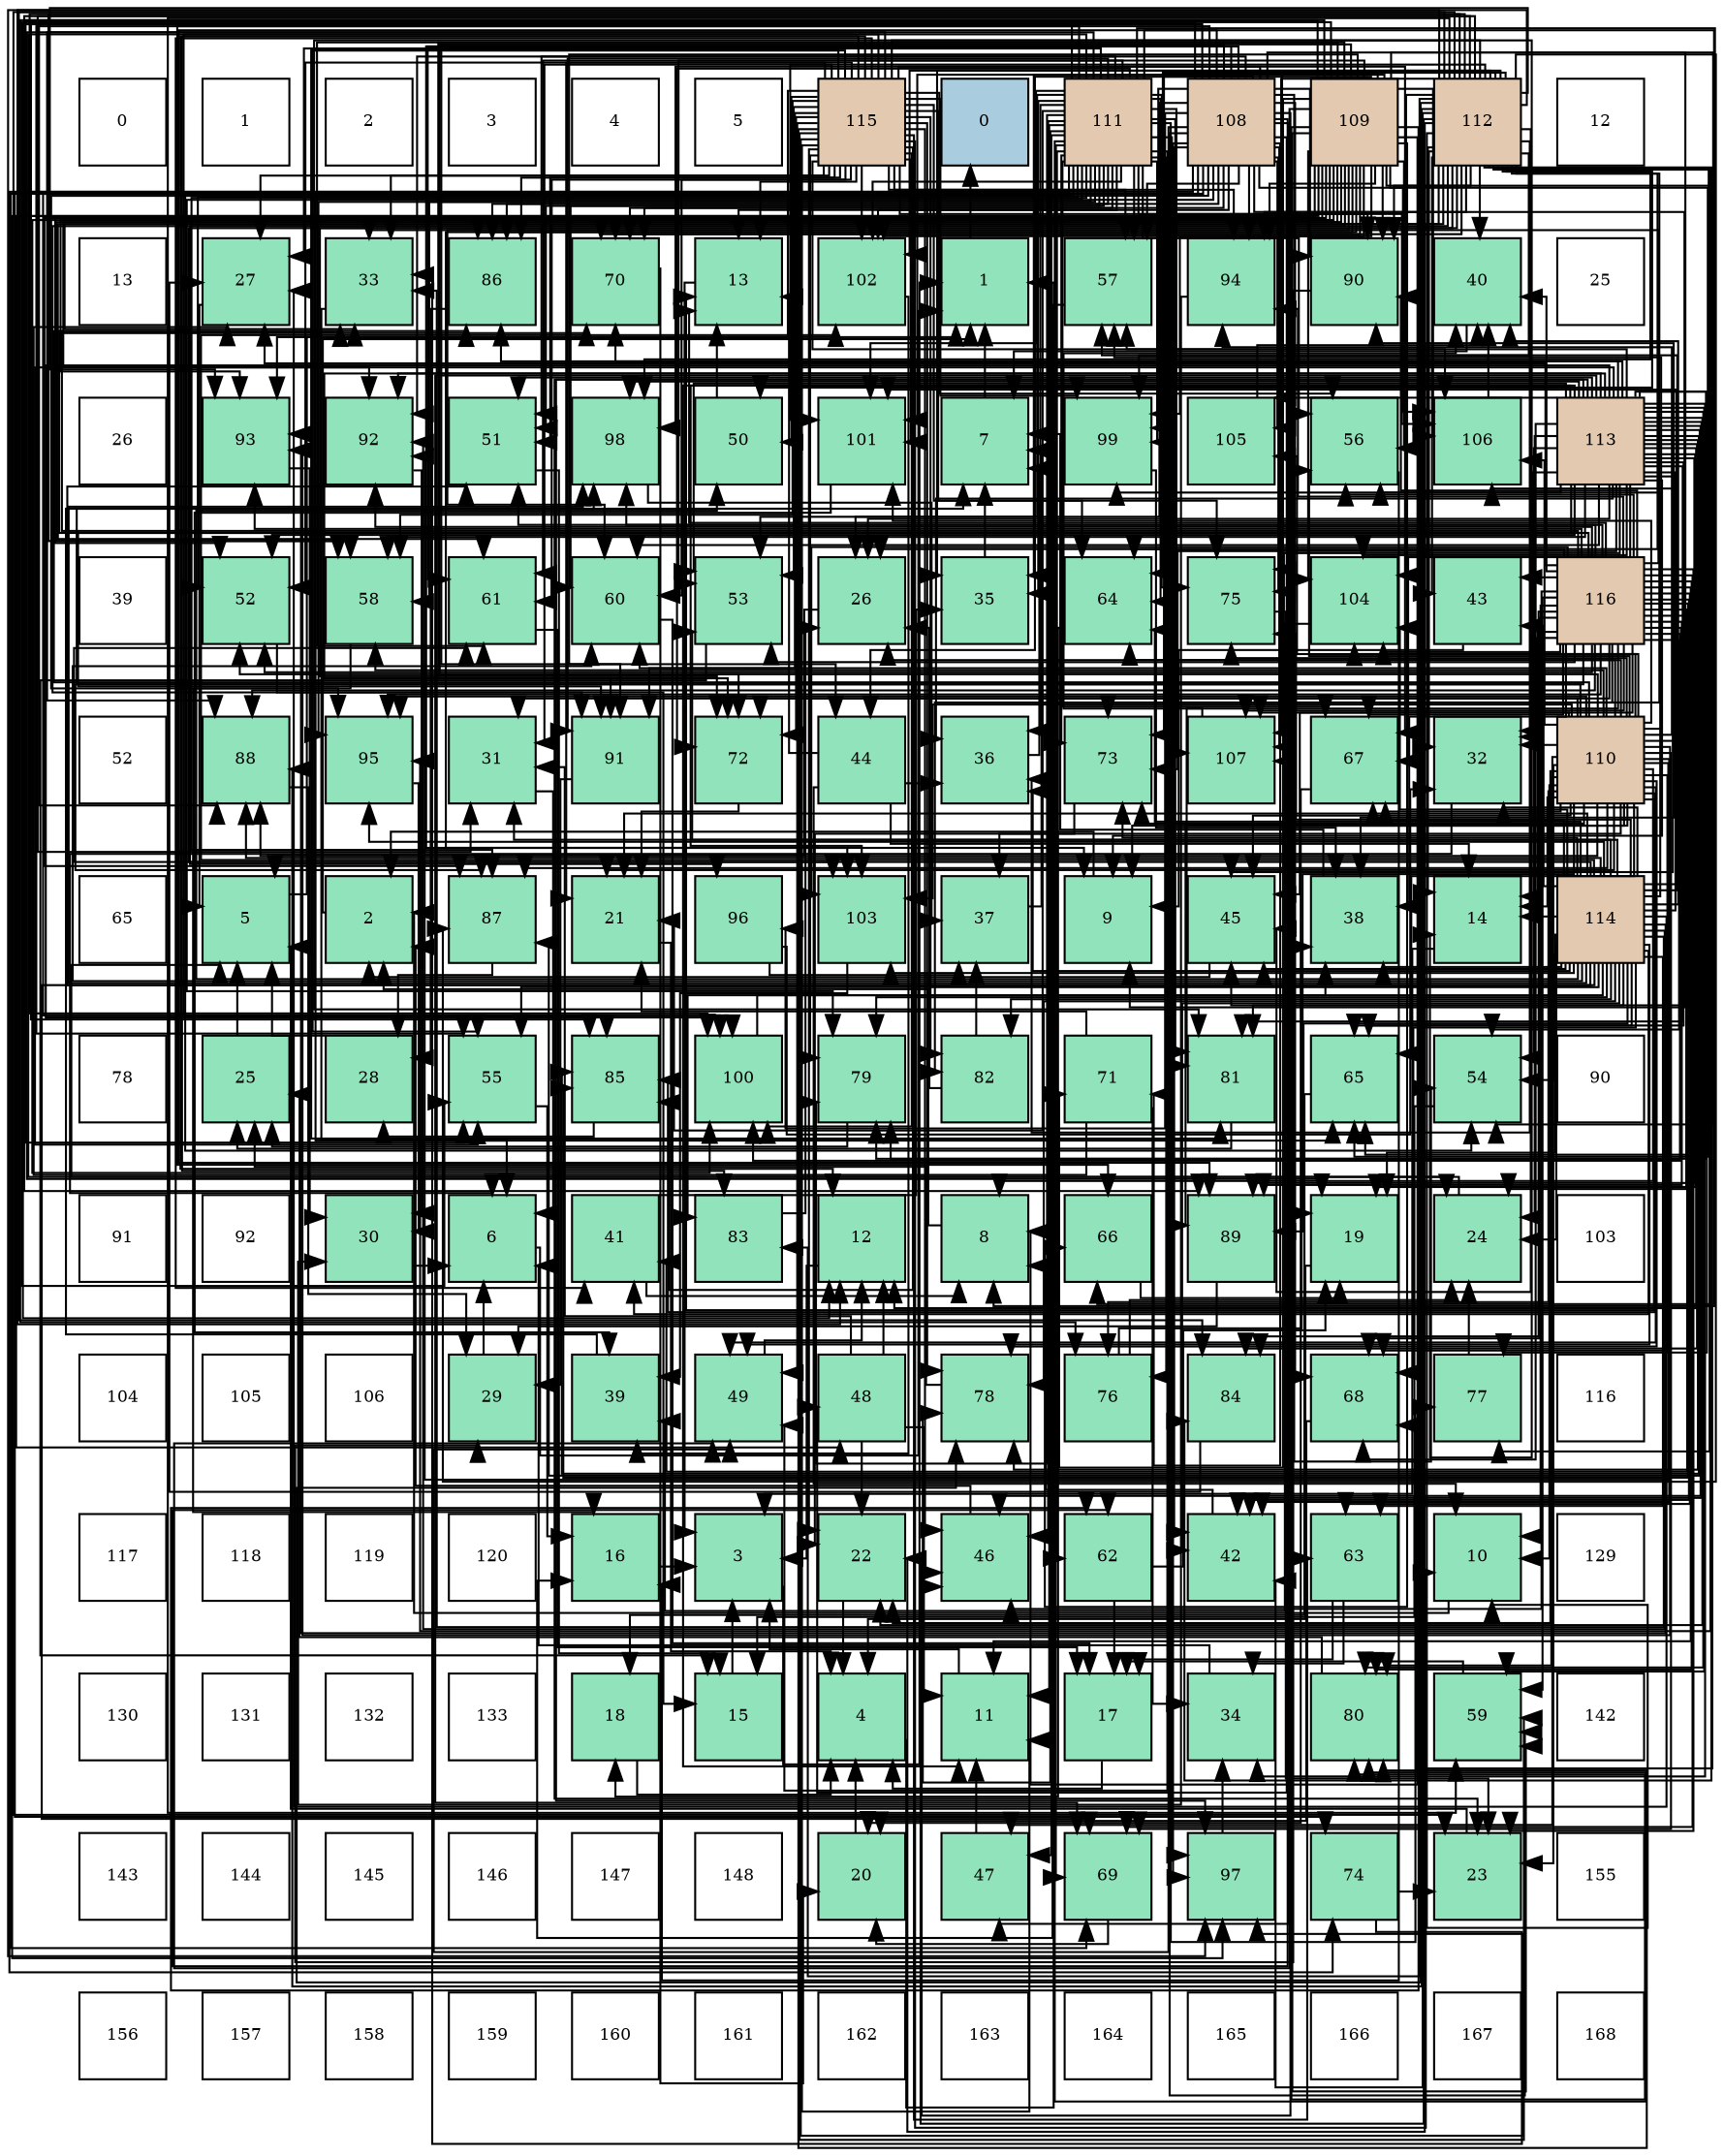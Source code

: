 digraph layout{
 rankdir=TB;
 splines=ortho;
 node [style=filled shape=square fixedsize=true width=0.6];
0[label="0", fontsize=8, fillcolor="#ffffff"];
1[label="1", fontsize=8, fillcolor="#ffffff"];
2[label="2", fontsize=8, fillcolor="#ffffff"];
3[label="3", fontsize=8, fillcolor="#ffffff"];
4[label="4", fontsize=8, fillcolor="#ffffff"];
5[label="5", fontsize=8, fillcolor="#ffffff"];
6[label="115", fontsize=8, fillcolor="#e3c9af"];
7[label="0", fontsize=8, fillcolor="#a9ccde"];
8[label="111", fontsize=8, fillcolor="#e3c9af"];
9[label="108", fontsize=8, fillcolor="#e3c9af"];
10[label="109", fontsize=8, fillcolor="#e3c9af"];
11[label="112", fontsize=8, fillcolor="#e3c9af"];
12[label="12", fontsize=8, fillcolor="#ffffff"];
13[label="13", fontsize=8, fillcolor="#ffffff"];
14[label="27", fontsize=8, fillcolor="#91e3bb"];
15[label="33", fontsize=8, fillcolor="#91e3bb"];
16[label="86", fontsize=8, fillcolor="#91e3bb"];
17[label="70", fontsize=8, fillcolor="#91e3bb"];
18[label="13", fontsize=8, fillcolor="#91e3bb"];
19[label="102", fontsize=8, fillcolor="#91e3bb"];
20[label="1", fontsize=8, fillcolor="#91e3bb"];
21[label="57", fontsize=8, fillcolor="#91e3bb"];
22[label="94", fontsize=8, fillcolor="#91e3bb"];
23[label="90", fontsize=8, fillcolor="#91e3bb"];
24[label="40", fontsize=8, fillcolor="#91e3bb"];
25[label="25", fontsize=8, fillcolor="#ffffff"];
26[label="26", fontsize=8, fillcolor="#ffffff"];
27[label="93", fontsize=8, fillcolor="#91e3bb"];
28[label="92", fontsize=8, fillcolor="#91e3bb"];
29[label="51", fontsize=8, fillcolor="#91e3bb"];
30[label="98", fontsize=8, fillcolor="#91e3bb"];
31[label="50", fontsize=8, fillcolor="#91e3bb"];
32[label="101", fontsize=8, fillcolor="#91e3bb"];
33[label="7", fontsize=8, fillcolor="#91e3bb"];
34[label="99", fontsize=8, fillcolor="#91e3bb"];
35[label="105", fontsize=8, fillcolor="#91e3bb"];
36[label="56", fontsize=8, fillcolor="#91e3bb"];
37[label="106", fontsize=8, fillcolor="#91e3bb"];
38[label="113", fontsize=8, fillcolor="#e3c9af"];
39[label="39", fontsize=8, fillcolor="#ffffff"];
40[label="52", fontsize=8, fillcolor="#91e3bb"];
41[label="58", fontsize=8, fillcolor="#91e3bb"];
42[label="61", fontsize=8, fillcolor="#91e3bb"];
43[label="60", fontsize=8, fillcolor="#91e3bb"];
44[label="53", fontsize=8, fillcolor="#91e3bb"];
45[label="26", fontsize=8, fillcolor="#91e3bb"];
46[label="35", fontsize=8, fillcolor="#91e3bb"];
47[label="64", fontsize=8, fillcolor="#91e3bb"];
48[label="75", fontsize=8, fillcolor="#91e3bb"];
49[label="104", fontsize=8, fillcolor="#91e3bb"];
50[label="43", fontsize=8, fillcolor="#91e3bb"];
51[label="116", fontsize=8, fillcolor="#e3c9af"];
52[label="52", fontsize=8, fillcolor="#ffffff"];
53[label="88", fontsize=8, fillcolor="#91e3bb"];
54[label="95", fontsize=8, fillcolor="#91e3bb"];
55[label="31", fontsize=8, fillcolor="#91e3bb"];
56[label="91", fontsize=8, fillcolor="#91e3bb"];
57[label="72", fontsize=8, fillcolor="#91e3bb"];
58[label="44", fontsize=8, fillcolor="#91e3bb"];
59[label="36", fontsize=8, fillcolor="#91e3bb"];
60[label="73", fontsize=8, fillcolor="#91e3bb"];
61[label="107", fontsize=8, fillcolor="#91e3bb"];
62[label="67", fontsize=8, fillcolor="#91e3bb"];
63[label="32", fontsize=8, fillcolor="#91e3bb"];
64[label="110", fontsize=8, fillcolor="#e3c9af"];
65[label="65", fontsize=8, fillcolor="#ffffff"];
66[label="5", fontsize=8, fillcolor="#91e3bb"];
67[label="2", fontsize=8, fillcolor="#91e3bb"];
68[label="87", fontsize=8, fillcolor="#91e3bb"];
69[label="21", fontsize=8, fillcolor="#91e3bb"];
70[label="96", fontsize=8, fillcolor="#91e3bb"];
71[label="103", fontsize=8, fillcolor="#91e3bb"];
72[label="37", fontsize=8, fillcolor="#91e3bb"];
73[label="9", fontsize=8, fillcolor="#91e3bb"];
74[label="45", fontsize=8, fillcolor="#91e3bb"];
75[label="38", fontsize=8, fillcolor="#91e3bb"];
76[label="14", fontsize=8, fillcolor="#91e3bb"];
77[label="114", fontsize=8, fillcolor="#e3c9af"];
78[label="78", fontsize=8, fillcolor="#ffffff"];
79[label="25", fontsize=8, fillcolor="#91e3bb"];
80[label="28", fontsize=8, fillcolor="#91e3bb"];
81[label="55", fontsize=8, fillcolor="#91e3bb"];
82[label="85", fontsize=8, fillcolor="#91e3bb"];
83[label="100", fontsize=8, fillcolor="#91e3bb"];
84[label="79", fontsize=8, fillcolor="#91e3bb"];
85[label="82", fontsize=8, fillcolor="#91e3bb"];
86[label="71", fontsize=8, fillcolor="#91e3bb"];
87[label="81", fontsize=8, fillcolor="#91e3bb"];
88[label="65", fontsize=8, fillcolor="#91e3bb"];
89[label="54", fontsize=8, fillcolor="#91e3bb"];
90[label="90", fontsize=8, fillcolor="#ffffff"];
91[label="91", fontsize=8, fillcolor="#ffffff"];
92[label="92", fontsize=8, fillcolor="#ffffff"];
93[label="30", fontsize=8, fillcolor="#91e3bb"];
94[label="6", fontsize=8, fillcolor="#91e3bb"];
95[label="41", fontsize=8, fillcolor="#91e3bb"];
96[label="83", fontsize=8, fillcolor="#91e3bb"];
97[label="12", fontsize=8, fillcolor="#91e3bb"];
98[label="8", fontsize=8, fillcolor="#91e3bb"];
99[label="66", fontsize=8, fillcolor="#91e3bb"];
100[label="89", fontsize=8, fillcolor="#91e3bb"];
101[label="19", fontsize=8, fillcolor="#91e3bb"];
102[label="24", fontsize=8, fillcolor="#91e3bb"];
103[label="103", fontsize=8, fillcolor="#ffffff"];
104[label="104", fontsize=8, fillcolor="#ffffff"];
105[label="105", fontsize=8, fillcolor="#ffffff"];
106[label="106", fontsize=8, fillcolor="#ffffff"];
107[label="29", fontsize=8, fillcolor="#91e3bb"];
108[label="39", fontsize=8, fillcolor="#91e3bb"];
109[label="49", fontsize=8, fillcolor="#91e3bb"];
110[label="48", fontsize=8, fillcolor="#91e3bb"];
111[label="78", fontsize=8, fillcolor="#91e3bb"];
112[label="76", fontsize=8, fillcolor="#91e3bb"];
113[label="84", fontsize=8, fillcolor="#91e3bb"];
114[label="68", fontsize=8, fillcolor="#91e3bb"];
115[label="77", fontsize=8, fillcolor="#91e3bb"];
116[label="116", fontsize=8, fillcolor="#ffffff"];
117[label="117", fontsize=8, fillcolor="#ffffff"];
118[label="118", fontsize=8, fillcolor="#ffffff"];
119[label="119", fontsize=8, fillcolor="#ffffff"];
120[label="120", fontsize=8, fillcolor="#ffffff"];
121[label="16", fontsize=8, fillcolor="#91e3bb"];
122[label="3", fontsize=8, fillcolor="#91e3bb"];
123[label="22", fontsize=8, fillcolor="#91e3bb"];
124[label="46", fontsize=8, fillcolor="#91e3bb"];
125[label="62", fontsize=8, fillcolor="#91e3bb"];
126[label="42", fontsize=8, fillcolor="#91e3bb"];
127[label="63", fontsize=8, fillcolor="#91e3bb"];
128[label="10", fontsize=8, fillcolor="#91e3bb"];
129[label="129", fontsize=8, fillcolor="#ffffff"];
130[label="130", fontsize=8, fillcolor="#ffffff"];
131[label="131", fontsize=8, fillcolor="#ffffff"];
132[label="132", fontsize=8, fillcolor="#ffffff"];
133[label="133", fontsize=8, fillcolor="#ffffff"];
134[label="18", fontsize=8, fillcolor="#91e3bb"];
135[label="15", fontsize=8, fillcolor="#91e3bb"];
136[label="4", fontsize=8, fillcolor="#91e3bb"];
137[label="11", fontsize=8, fillcolor="#91e3bb"];
138[label="17", fontsize=8, fillcolor="#91e3bb"];
139[label="34", fontsize=8, fillcolor="#91e3bb"];
140[label="80", fontsize=8, fillcolor="#91e3bb"];
141[label="59", fontsize=8, fillcolor="#91e3bb"];
142[label="142", fontsize=8, fillcolor="#ffffff"];
143[label="143", fontsize=8, fillcolor="#ffffff"];
144[label="144", fontsize=8, fillcolor="#ffffff"];
145[label="145", fontsize=8, fillcolor="#ffffff"];
146[label="146", fontsize=8, fillcolor="#ffffff"];
147[label="147", fontsize=8, fillcolor="#ffffff"];
148[label="148", fontsize=8, fillcolor="#ffffff"];
149[label="20", fontsize=8, fillcolor="#91e3bb"];
150[label="47", fontsize=8, fillcolor="#91e3bb"];
151[label="69", fontsize=8, fillcolor="#91e3bb"];
152[label="97", fontsize=8, fillcolor="#91e3bb"];
153[label="74", fontsize=8, fillcolor="#91e3bb"];
154[label="23", fontsize=8, fillcolor="#91e3bb"];
155[label="155", fontsize=8, fillcolor="#ffffff"];
156[label="156", fontsize=8, fillcolor="#ffffff"];
157[label="157", fontsize=8, fillcolor="#ffffff"];
158[label="158", fontsize=8, fillcolor="#ffffff"];
159[label="159", fontsize=8, fillcolor="#ffffff"];
160[label="160", fontsize=8, fillcolor="#ffffff"];
161[label="161", fontsize=8, fillcolor="#ffffff"];
162[label="162", fontsize=8, fillcolor="#ffffff"];
163[label="163", fontsize=8, fillcolor="#ffffff"];
164[label="164", fontsize=8, fillcolor="#ffffff"];
165[label="165", fontsize=8, fillcolor="#ffffff"];
166[label="166", fontsize=8, fillcolor="#ffffff"];
167[label="167", fontsize=8, fillcolor="#ffffff"];
168[label="168", fontsize=8, fillcolor="#ffffff"];
edge [constraint=false, style=vis];20 -> 7;
67 -> 20;
122 -> 20;
136 -> 20;
66 -> 20;
94 -> 20;
33 -> 20;
98 -> 67;
73 -> 67;
128 -> 67;
137 -> 122;
97 -> 122;
18 -> 122;
76 -> 122;
135 -> 122;
121 -> 122;
138 -> 136;
134 -> 136;
101 -> 136;
149 -> 136;
69 -> 136;
123 -> 136;
154 -> 66;
102 -> 66;
79 -> 66;
45 -> 66;
14 -> 66;
80 -> 66;
107 -> 94;
93 -> 94;
55 -> 94;
63 -> 94;
15 -> 94;
139 -> 94;
46 -> 33;
59 -> 33;
72 -> 33;
75 -> 33;
108 -> 33;
24 -> 33;
95 -> 98;
95 -> 46;
126 -> 98;
50 -> 73;
58 -> 128;
58 -> 18;
58 -> 76;
58 -> 59;
74 -> 67;
124 -> 67;
150 -> 137;
110 -> 137;
110 -> 97;
110 -> 123;
110 -> 55;
109 -> 97;
31 -> 18;
29 -> 135;
40 -> 135;
44 -> 135;
89 -> 135;
81 -> 121;
36 -> 121;
21 -> 121;
41 -> 121;
141 -> 138;
43 -> 138;
42 -> 138;
125 -> 138;
125 -> 101;
127 -> 138;
127 -> 139;
47 -> 134;
88 -> 134;
99 -> 101;
62 -> 149;
114 -> 149;
151 -> 149;
17 -> 149;
86 -> 69;
86 -> 14;
86 -> 139;
57 -> 69;
60 -> 123;
153 -> 154;
153 -> 15;
48 -> 154;
112 -> 102;
112 -> 75;
115 -> 102;
111 -> 79;
84 -> 79;
140 -> 79;
87 -> 79;
85 -> 45;
85 -> 72;
96 -> 45;
113 -> 14;
82 -> 80;
16 -> 80;
68 -> 80;
53 -> 107;
100 -> 107;
23 -> 107;
56 -> 107;
28 -> 93;
27 -> 93;
22 -> 93;
54 -> 93;
70 -> 63;
70 -> 72;
152 -> 139;
30 -> 72;
34 -> 75;
83 -> 75;
32 -> 108;
19 -> 108;
71 -> 108;
49 -> 108;
35 -> 24;
37 -> 24;
61 -> 24;
9 -> 73;
9 -> 45;
9 -> 126;
9 -> 58;
9 -> 74;
9 -> 124;
9 -> 150;
9 -> 110;
9 -> 109;
9 -> 29;
9 -> 89;
9 -> 81;
9 -> 21;
9 -> 141;
9 -> 42;
9 -> 125;
9 -> 99;
9 -> 114;
9 -> 151;
9 -> 17;
9 -> 86;
9 -> 153;
9 -> 48;
9 -> 84;
9 -> 16;
9 -> 53;
9 -> 100;
9 -> 23;
9 -> 56;
9 -> 22;
9 -> 54;
9 -> 70;
9 -> 152;
9 -> 30;
9 -> 34;
9 -> 83;
9 -> 19;
9 -> 71;
9 -> 35;
9 -> 37;
9 -> 61;
10 -> 98;
10 -> 73;
10 -> 46;
10 -> 58;
10 -> 110;
10 -> 109;
10 -> 40;
10 -> 44;
10 -> 89;
10 -> 81;
10 -> 36;
10 -> 41;
10 -> 141;
10 -> 43;
10 -> 42;
10 -> 125;
10 -> 88;
10 -> 99;
10 -> 17;
10 -> 86;
10 -> 57;
10 -> 60;
10 -> 112;
10 -> 140;
10 -> 113;
10 -> 82;
10 -> 16;
10 -> 68;
10 -> 23;
10 -> 56;
10 -> 28;
10 -> 27;
10 -> 22;
10 -> 70;
10 -> 152;
10 -> 34;
10 -> 83;
10 -> 32;
10 -> 19;
10 -> 49;
10 -> 37;
64 -> 98;
64 -> 73;
64 -> 128;
64 -> 18;
64 -> 76;
64 -> 101;
64 -> 69;
64 -> 123;
64 -> 154;
64 -> 45;
64 -> 55;
64 -> 63;
64 -> 15;
64 -> 72;
64 -> 126;
64 -> 74;
64 -> 150;
64 -> 109;
64 -> 40;
64 -> 36;
64 -> 21;
64 -> 41;
64 -> 43;
64 -> 47;
64 -> 88;
64 -> 62;
64 -> 114;
64 -> 151;
64 -> 60;
64 -> 48;
64 -> 112;
64 -> 111;
64 -> 140;
64 -> 82;
64 -> 68;
64 -> 53;
64 -> 100;
64 -> 23;
64 -> 28;
64 -> 27;
64 -> 22;
64 -> 54;
64 -> 30;
64 -> 32;
64 -> 71;
64 -> 49;
64 -> 35;
64 -> 37;
64 -> 61;
8 -> 98;
8 -> 137;
8 -> 97;
8 -> 18;
8 -> 69;
8 -> 14;
8 -> 46;
8 -> 59;
8 -> 124;
8 -> 150;
8 -> 109;
8 -> 29;
8 -> 40;
8 -> 44;
8 -> 89;
8 -> 81;
8 -> 36;
8 -> 21;
8 -> 41;
8 -> 43;
8 -> 42;
8 -> 125;
8 -> 47;
8 -> 88;
8 -> 99;
8 -> 62;
8 -> 151;
8 -> 17;
8 -> 57;
8 -> 60;
8 -> 153;
8 -> 48;
8 -> 112;
8 -> 115;
8 -> 111;
8 -> 84;
8 -> 140;
8 -> 87;
8 -> 82;
8 -> 16;
8 -> 68;
8 -> 53;
8 -> 56;
8 -> 28;
8 -> 54;
8 -> 152;
8 -> 34;
8 -> 32;
8 -> 19;
8 -> 37;
8 -> 61;
11 -> 128;
11 -> 97;
11 -> 76;
11 -> 123;
11 -> 154;
11 -> 45;
11 -> 55;
11 -> 63;
11 -> 15;
11 -> 46;
11 -> 59;
11 -> 24;
11 -> 126;
11 -> 50;
11 -> 74;
11 -> 124;
11 -> 31;
11 -> 41;
11 -> 141;
11 -> 42;
11 -> 47;
11 -> 88;
11 -> 114;
11 -> 17;
11 -> 57;
11 -> 60;
11 -> 48;
11 -> 115;
11 -> 111;
11 -> 87;
11 -> 96;
11 -> 113;
11 -> 68;
11 -> 53;
11 -> 100;
11 -> 23;
11 -> 56;
11 -> 27;
11 -> 22;
11 -> 54;
11 -> 152;
11 -> 30;
11 -> 34;
11 -> 83;
11 -> 32;
11 -> 19;
11 -> 71;
11 -> 49;
11 -> 61;
38 -> 73;
38 -> 137;
38 -> 97;
38 -> 101;
38 -> 123;
38 -> 154;
38 -> 102;
38 -> 45;
38 -> 63;
38 -> 139;
38 -> 59;
38 -> 75;
38 -> 126;
38 -> 74;
38 -> 124;
38 -> 29;
38 -> 40;
38 -> 44;
38 -> 89;
38 -> 81;
38 -> 36;
38 -> 21;
38 -> 41;
38 -> 141;
38 -> 43;
38 -> 88;
38 -> 62;
38 -> 114;
38 -> 151;
38 -> 17;
38 -> 57;
38 -> 60;
38 -> 115;
38 -> 111;
38 -> 84;
38 -> 140;
38 -> 87;
38 -> 113;
38 -> 82;
38 -> 16;
38 -> 68;
38 -> 100;
38 -> 56;
38 -> 28;
38 -> 152;
38 -> 30;
38 -> 83;
38 -> 71;
38 -> 49;
38 -> 35;
38 -> 61;
77 -> 76;
77 -> 101;
77 -> 69;
77 -> 102;
77 -> 14;
77 -> 55;
77 -> 63;
77 -> 15;
77 -> 59;
77 -> 75;
77 -> 24;
77 -> 95;
77 -> 126;
77 -> 50;
77 -> 74;
77 -> 109;
77 -> 31;
77 -> 29;
77 -> 44;
77 -> 89;
77 -> 81;
77 -> 21;
77 -> 43;
77 -> 42;
77 -> 127;
77 -> 47;
77 -> 88;
77 -> 62;
77 -> 114;
77 -> 151;
77 -> 60;
77 -> 48;
77 -> 111;
77 -> 84;
77 -> 87;
77 -> 85;
77 -> 96;
77 -> 53;
77 -> 100;
77 -> 28;
77 -> 27;
77 -> 54;
77 -> 30;
77 -> 34;
77 -> 32;
77 -> 19;
77 -> 71;
77 -> 49;
77 -> 37;
6 -> 128;
6 -> 137;
6 -> 97;
6 -> 18;
6 -> 76;
6 -> 101;
6 -> 69;
6 -> 123;
6 -> 102;
6 -> 14;
6 -> 55;
6 -> 15;
6 -> 95;
6 -> 124;
6 -> 109;
6 -> 31;
6 -> 29;
6 -> 40;
6 -> 44;
6 -> 81;
6 -> 36;
6 -> 21;
6 -> 41;
6 -> 141;
6 -> 43;
6 -> 42;
6 -> 127;
6 -> 47;
6 -> 62;
6 -> 57;
6 -> 48;
6 -> 111;
6 -> 84;
6 -> 140;
6 -> 87;
6 -> 85;
6 -> 96;
6 -> 82;
6 -> 16;
6 -> 23;
6 -> 56;
6 -> 27;
6 -> 22;
6 -> 152;
6 -> 34;
6 -> 83;
6 -> 32;
6 -> 19;
6 -> 37;
51 -> 128;
51 -> 137;
51 -> 18;
51 -> 76;
51 -> 154;
51 -> 102;
51 -> 14;
51 -> 63;
51 -> 15;
51 -> 75;
51 -> 24;
51 -> 95;
51 -> 126;
51 -> 50;
51 -> 74;
51 -> 124;
51 -> 29;
51 -> 40;
51 -> 44;
51 -> 89;
51 -> 36;
51 -> 141;
51 -> 127;
51 -> 47;
51 -> 62;
51 -> 114;
51 -> 151;
51 -> 17;
51 -> 57;
51 -> 84;
51 -> 140;
51 -> 87;
51 -> 85;
51 -> 113;
51 -> 82;
51 -> 16;
51 -> 68;
51 -> 53;
51 -> 100;
51 -> 23;
51 -> 28;
51 -> 27;
51 -> 22;
51 -> 54;
51 -> 30;
51 -> 83;
51 -> 71;
51 -> 49;
51 -> 61;
edge [constraint=true, style=invis];
0 -> 13 -> 26 -> 39 -> 52 -> 65 -> 78 -> 91 -> 104 -> 117 -> 130 -> 143 -> 156;
1 -> 14 -> 27 -> 40 -> 53 -> 66 -> 79 -> 92 -> 105 -> 118 -> 131 -> 144 -> 157;
2 -> 15 -> 28 -> 41 -> 54 -> 67 -> 80 -> 93 -> 106 -> 119 -> 132 -> 145 -> 158;
3 -> 16 -> 29 -> 42 -> 55 -> 68 -> 81 -> 94 -> 107 -> 120 -> 133 -> 146 -> 159;
4 -> 17 -> 30 -> 43 -> 56 -> 69 -> 82 -> 95 -> 108 -> 121 -> 134 -> 147 -> 160;
5 -> 18 -> 31 -> 44 -> 57 -> 70 -> 83 -> 96 -> 109 -> 122 -> 135 -> 148 -> 161;
6 -> 19 -> 32 -> 45 -> 58 -> 71 -> 84 -> 97 -> 110 -> 123 -> 136 -> 149 -> 162;
7 -> 20 -> 33 -> 46 -> 59 -> 72 -> 85 -> 98 -> 111 -> 124 -> 137 -> 150 -> 163;
8 -> 21 -> 34 -> 47 -> 60 -> 73 -> 86 -> 99 -> 112 -> 125 -> 138 -> 151 -> 164;
9 -> 22 -> 35 -> 48 -> 61 -> 74 -> 87 -> 100 -> 113 -> 126 -> 139 -> 152 -> 165;
10 -> 23 -> 36 -> 49 -> 62 -> 75 -> 88 -> 101 -> 114 -> 127 -> 140 -> 153 -> 166;
11 -> 24 -> 37 -> 50 -> 63 -> 76 -> 89 -> 102 -> 115 -> 128 -> 141 -> 154 -> 167;
12 -> 25 -> 38 -> 51 -> 64 -> 77 -> 90 -> 103 -> 116 -> 129 -> 142 -> 155 -> 168;
rank = same {0 -> 1 -> 2 -> 3 -> 4 -> 5 -> 6 -> 7 -> 8 -> 9 -> 10 -> 11 -> 12};
rank = same {13 -> 14 -> 15 -> 16 -> 17 -> 18 -> 19 -> 20 -> 21 -> 22 -> 23 -> 24 -> 25};
rank = same {26 -> 27 -> 28 -> 29 -> 30 -> 31 -> 32 -> 33 -> 34 -> 35 -> 36 -> 37 -> 38};
rank = same {39 -> 40 -> 41 -> 42 -> 43 -> 44 -> 45 -> 46 -> 47 -> 48 -> 49 -> 50 -> 51};
rank = same {52 -> 53 -> 54 -> 55 -> 56 -> 57 -> 58 -> 59 -> 60 -> 61 -> 62 -> 63 -> 64};
rank = same {65 -> 66 -> 67 -> 68 -> 69 -> 70 -> 71 -> 72 -> 73 -> 74 -> 75 -> 76 -> 77};
rank = same {78 -> 79 -> 80 -> 81 -> 82 -> 83 -> 84 -> 85 -> 86 -> 87 -> 88 -> 89 -> 90};
rank = same {91 -> 92 -> 93 -> 94 -> 95 -> 96 -> 97 -> 98 -> 99 -> 100 -> 101 -> 102 -> 103};
rank = same {104 -> 105 -> 106 -> 107 -> 108 -> 109 -> 110 -> 111 -> 112 -> 113 -> 114 -> 115 -> 116};
rank = same {117 -> 118 -> 119 -> 120 -> 121 -> 122 -> 123 -> 124 -> 125 -> 126 -> 127 -> 128 -> 129};
rank = same {130 -> 131 -> 132 -> 133 -> 134 -> 135 -> 136 -> 137 -> 138 -> 139 -> 140 -> 141 -> 142};
rank = same {143 -> 144 -> 145 -> 146 -> 147 -> 148 -> 149 -> 150 -> 151 -> 152 -> 153 -> 154 -> 155};
rank = same {156 -> 157 -> 158 -> 159 -> 160 -> 161 -> 162 -> 163 -> 164 -> 165 -> 166 -> 167 -> 168};
}